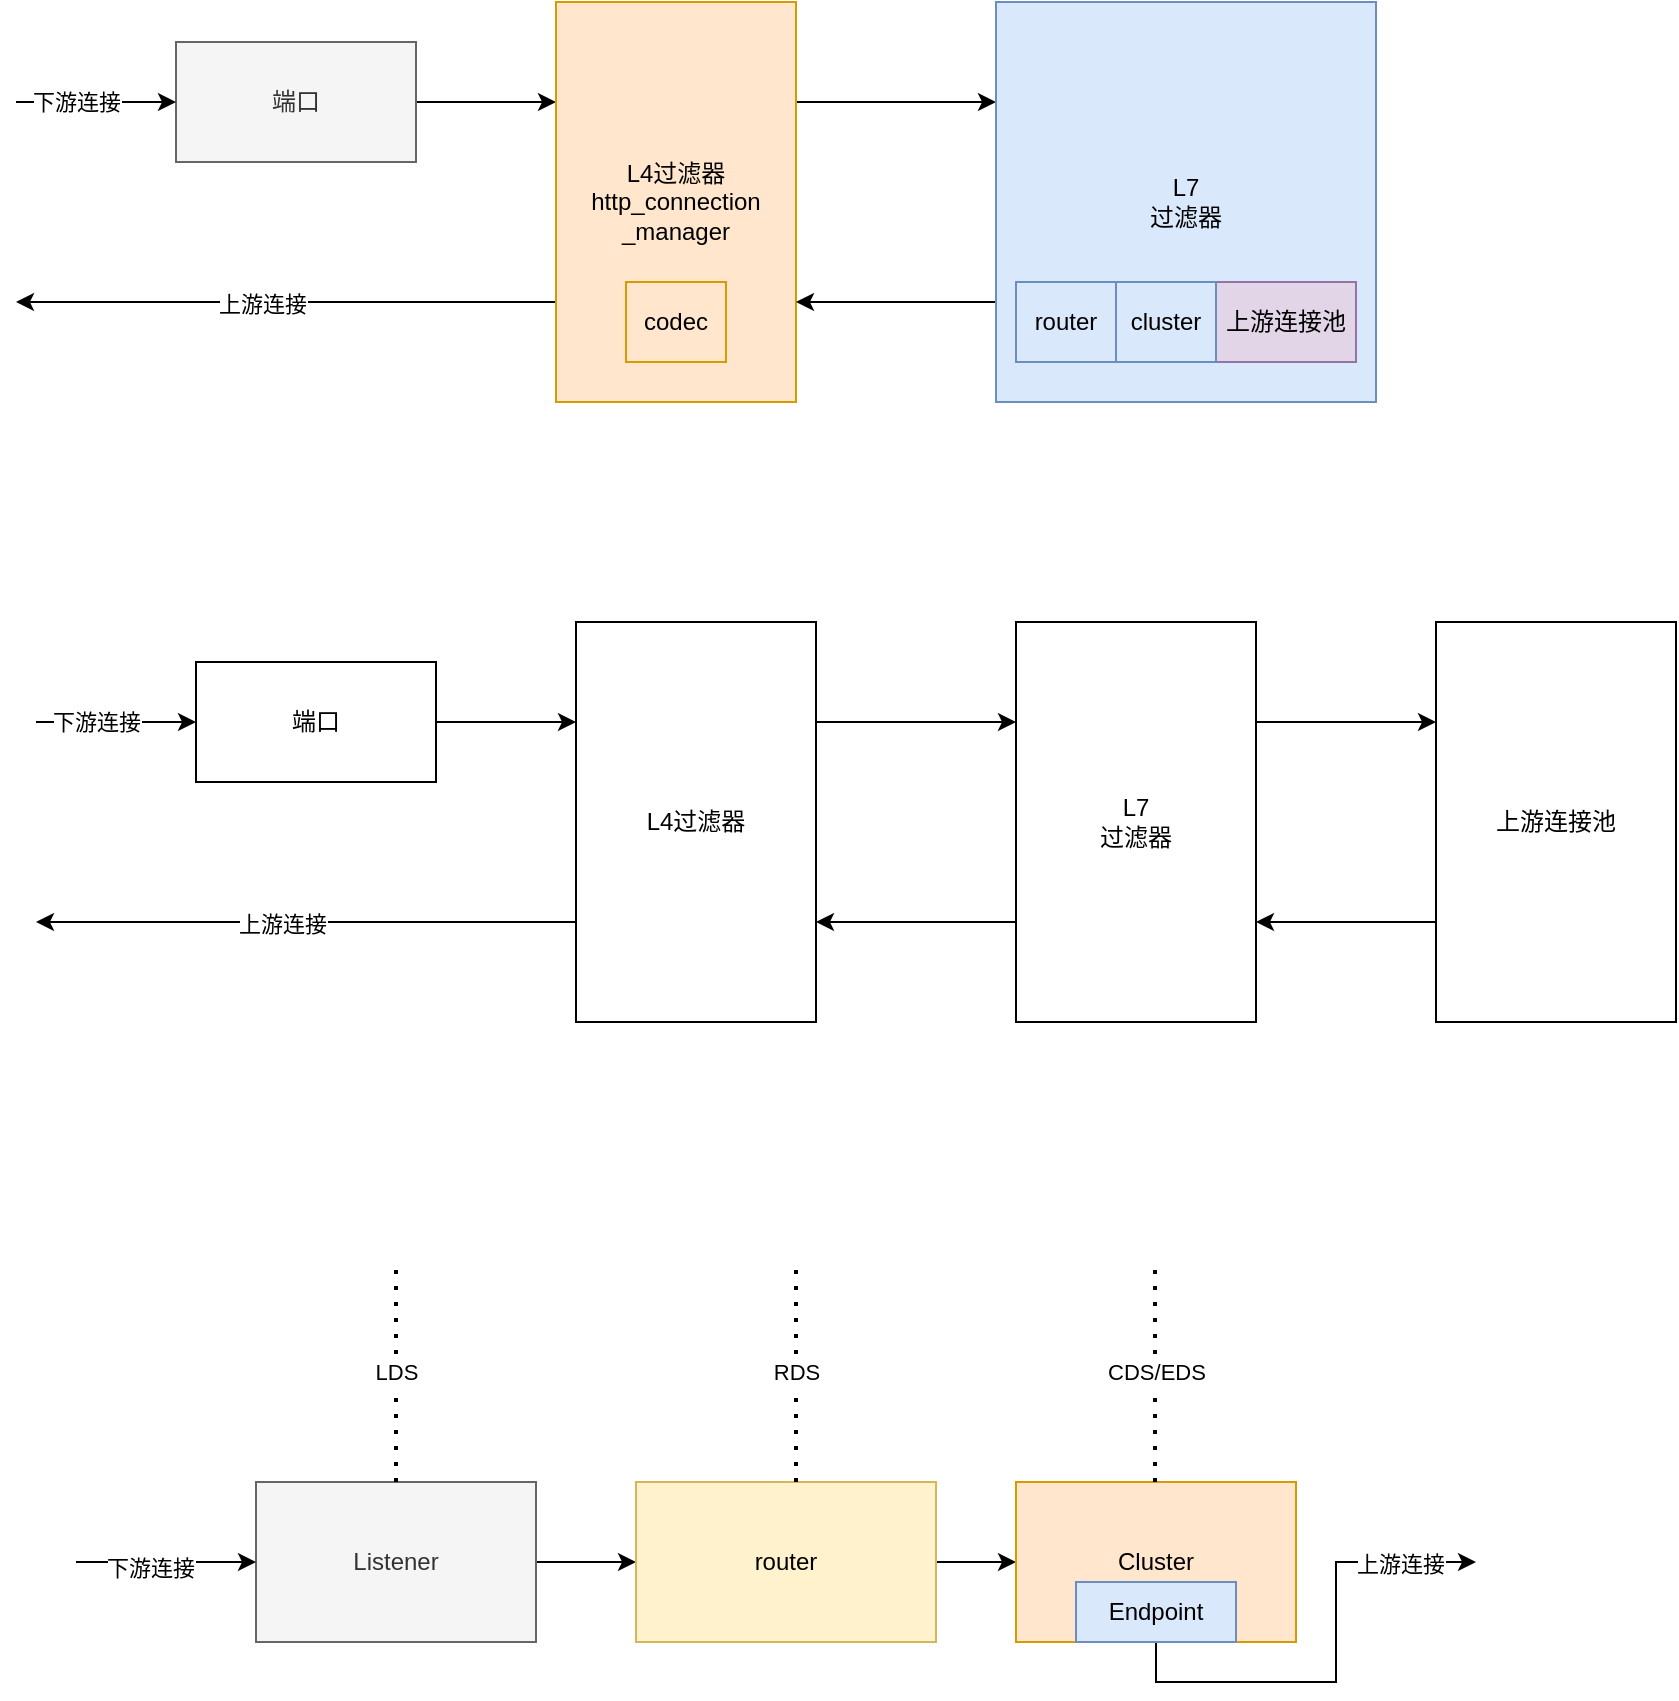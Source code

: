 <mxfile version="20.3.0" type="github">
  <diagram id="sRO21ygwKzqqYOBUr5n5" name="第 1 页">
    <mxGraphModel dx="2893" dy="1153" grid="1" gridSize="10" guides="1" tooltips="1" connect="1" arrows="1" fold="1" page="1" pageScale="1" pageWidth="827" pageHeight="1169" math="0" shadow="0">
      <root>
        <mxCell id="0" />
        <mxCell id="1" parent="0" />
        <mxCell id="dreWkVH8_gjgvt2EBjUj-6" style="edgeStyle=orthogonalEdgeStyle;rounded=0;orthogonalLoop=1;jettySize=auto;html=1;exitX=1;exitY=0.5;exitDx=0;exitDy=0;entryX=0;entryY=0.25;entryDx=0;entryDy=0;" edge="1" parent="1" source="dreWkVH8_gjgvt2EBjUj-2" target="dreWkVH8_gjgvt2EBjUj-3">
          <mxGeometry relative="1" as="geometry" />
        </mxCell>
        <mxCell id="dreWkVH8_gjgvt2EBjUj-2" value="端口" style="rounded=0;whiteSpace=wrap;html=1;" vertex="1" parent="1">
          <mxGeometry x="20" y="340" width="120" height="60" as="geometry" />
        </mxCell>
        <mxCell id="dreWkVH8_gjgvt2EBjUj-7" style="edgeStyle=orthogonalEdgeStyle;rounded=0;orthogonalLoop=1;jettySize=auto;html=1;exitX=1;exitY=0.25;exitDx=0;exitDy=0;entryX=0;entryY=0.25;entryDx=0;entryDy=0;" edge="1" parent="1" source="dreWkVH8_gjgvt2EBjUj-3" target="dreWkVH8_gjgvt2EBjUj-4">
          <mxGeometry relative="1" as="geometry" />
        </mxCell>
        <mxCell id="dreWkVH8_gjgvt2EBjUj-11" style="edgeStyle=orthogonalEdgeStyle;rounded=0;orthogonalLoop=1;jettySize=auto;html=1;exitX=0;exitY=0.75;exitDx=0;exitDy=0;" edge="1" parent="1" source="dreWkVH8_gjgvt2EBjUj-3">
          <mxGeometry relative="1" as="geometry">
            <mxPoint x="-60" y="470" as="targetPoint" />
          </mxGeometry>
        </mxCell>
        <mxCell id="dreWkVH8_gjgvt2EBjUj-14" value="上游连接" style="edgeLabel;html=1;align=center;verticalAlign=middle;resizable=0;points=[];" vertex="1" connectable="0" parent="dreWkVH8_gjgvt2EBjUj-11">
          <mxGeometry x="0.089" relative="1" as="geometry">
            <mxPoint as="offset" />
          </mxGeometry>
        </mxCell>
        <mxCell id="dreWkVH8_gjgvt2EBjUj-3" value="L4过滤器" style="rounded=0;whiteSpace=wrap;html=1;" vertex="1" parent="1">
          <mxGeometry x="210" y="320" width="120" height="200" as="geometry" />
        </mxCell>
        <mxCell id="dreWkVH8_gjgvt2EBjUj-8" style="edgeStyle=orthogonalEdgeStyle;rounded=0;orthogonalLoop=1;jettySize=auto;html=1;exitX=1;exitY=0.25;exitDx=0;exitDy=0;entryX=0;entryY=0.25;entryDx=0;entryDy=0;" edge="1" parent="1" source="dreWkVH8_gjgvt2EBjUj-4" target="dreWkVH8_gjgvt2EBjUj-5">
          <mxGeometry relative="1" as="geometry" />
        </mxCell>
        <mxCell id="dreWkVH8_gjgvt2EBjUj-10" style="edgeStyle=orthogonalEdgeStyle;rounded=0;orthogonalLoop=1;jettySize=auto;html=1;exitX=0;exitY=0.75;exitDx=0;exitDy=0;entryX=1;entryY=0.75;entryDx=0;entryDy=0;" edge="1" parent="1" source="dreWkVH8_gjgvt2EBjUj-4" target="dreWkVH8_gjgvt2EBjUj-3">
          <mxGeometry relative="1" as="geometry" />
        </mxCell>
        <mxCell id="dreWkVH8_gjgvt2EBjUj-4" value="L7&lt;span style=&quot;color: rgba(0, 0, 0, 0); font-family: monospace; font-size: 0px; text-align: start;&quot;&gt;%3CmxGraphModel%3E%3Croot%3E%3CmxCell%20id%3D%220%22%2F%3E%3CmxCell%20id%3D%221%22%20parent%3D%220%22%2F%3E%3CmxCell%20id%3D%222%22%20value%3D%22L4%E8%BF%87%E6%BB%A4%E5%99%A8%22%20style%3D%22rounded%3D0%3BwhiteSpace%3Dwrap%3Bhtml%3D1%3B%22%20vertex%3D%221%22%20parent%3D%221%22%3E%3CmxGeometry%20x%3D%22210%22%20y%3D%22320%22%20width%3D%22120%22%20height%3D%22200%22%20as%3D%22geometry%22%2F%3E%3C%2FmxCell%3E%3C%2Froot%3E%3C%2FmxGraphModel%3E&lt;/span&gt;&lt;br&gt;过滤器" style="rounded=0;whiteSpace=wrap;html=1;" vertex="1" parent="1">
          <mxGeometry x="430" y="320" width="120" height="200" as="geometry" />
        </mxCell>
        <mxCell id="dreWkVH8_gjgvt2EBjUj-9" style="edgeStyle=orthogonalEdgeStyle;rounded=0;orthogonalLoop=1;jettySize=auto;html=1;exitX=0;exitY=0.75;exitDx=0;exitDy=0;entryX=1;entryY=0.75;entryDx=0;entryDy=0;" edge="1" parent="1" source="dreWkVH8_gjgvt2EBjUj-5" target="dreWkVH8_gjgvt2EBjUj-4">
          <mxGeometry relative="1" as="geometry" />
        </mxCell>
        <mxCell id="dreWkVH8_gjgvt2EBjUj-5" value="上游连接池" style="rounded=0;whiteSpace=wrap;html=1;" vertex="1" parent="1">
          <mxGeometry x="640" y="320" width="120" height="200" as="geometry" />
        </mxCell>
        <mxCell id="dreWkVH8_gjgvt2EBjUj-12" value="" style="endArrow=classic;html=1;rounded=0;entryX=0;entryY=0.5;entryDx=0;entryDy=0;" edge="1" parent="1" target="dreWkVH8_gjgvt2EBjUj-2">
          <mxGeometry width="50" height="50" relative="1" as="geometry">
            <mxPoint x="-60" y="370" as="sourcePoint" />
            <mxPoint x="-210" y="330" as="targetPoint" />
          </mxGeometry>
        </mxCell>
        <mxCell id="dreWkVH8_gjgvt2EBjUj-13" value="下游连接" style="edgeLabel;html=1;align=center;verticalAlign=middle;resizable=0;points=[];" vertex="1" connectable="0" parent="dreWkVH8_gjgvt2EBjUj-12">
          <mxGeometry x="-0.25" y="-2" relative="1" as="geometry">
            <mxPoint y="-2" as="offset" />
          </mxGeometry>
        </mxCell>
        <mxCell id="dreWkVH8_gjgvt2EBjUj-25" style="edgeStyle=orthogonalEdgeStyle;rounded=0;orthogonalLoop=1;jettySize=auto;html=1;exitX=1;exitY=0.5;exitDx=0;exitDy=0;entryX=0;entryY=0.5;entryDx=0;entryDy=0;" edge="1" parent="1" source="dreWkVH8_gjgvt2EBjUj-20" target="dreWkVH8_gjgvt2EBjUj-21">
          <mxGeometry relative="1" as="geometry" />
        </mxCell>
        <mxCell id="dreWkVH8_gjgvt2EBjUj-20" value="Listener" style="rounded=0;whiteSpace=wrap;html=1;fillColor=#f5f5f5;fontColor=#333333;strokeColor=#666666;" vertex="1" parent="1">
          <mxGeometry x="50" y="750" width="140" height="80" as="geometry" />
        </mxCell>
        <mxCell id="dreWkVH8_gjgvt2EBjUj-26" style="edgeStyle=orthogonalEdgeStyle;rounded=0;orthogonalLoop=1;jettySize=auto;html=1;exitX=1;exitY=0.5;exitDx=0;exitDy=0;entryX=0;entryY=0.5;entryDx=0;entryDy=0;" edge="1" parent="1" source="dreWkVH8_gjgvt2EBjUj-21" target="dreWkVH8_gjgvt2EBjUj-22">
          <mxGeometry relative="1" as="geometry" />
        </mxCell>
        <mxCell id="dreWkVH8_gjgvt2EBjUj-21" value="router" style="rounded=0;whiteSpace=wrap;html=1;fillColor=#fff2cc;strokeColor=#d6b656;" vertex="1" parent="1">
          <mxGeometry x="240" y="750" width="150" height="80" as="geometry" />
        </mxCell>
        <mxCell id="dreWkVH8_gjgvt2EBjUj-22" value="Cluster" style="rounded=0;whiteSpace=wrap;html=1;fillColor=#ffe6cc;strokeColor=#d79b00;" vertex="1" parent="1">
          <mxGeometry x="430" y="750" width="140" height="80" as="geometry" />
        </mxCell>
        <mxCell id="dreWkVH8_gjgvt2EBjUj-27" style="edgeStyle=orthogonalEdgeStyle;rounded=0;orthogonalLoop=1;jettySize=auto;html=1;exitX=0.5;exitY=1;exitDx=0;exitDy=0;" edge="1" parent="1" source="dreWkVH8_gjgvt2EBjUj-23">
          <mxGeometry relative="1" as="geometry">
            <mxPoint x="660" y="790" as="targetPoint" />
            <Array as="points">
              <mxPoint x="500" y="850" />
              <mxPoint x="590" y="850" />
              <mxPoint x="590" y="790" />
            </Array>
          </mxGeometry>
        </mxCell>
        <mxCell id="dreWkVH8_gjgvt2EBjUj-28" value="上游连接" style="edgeLabel;html=1;align=center;verticalAlign=middle;resizable=0;points=[];" vertex="1" connectable="0" parent="dreWkVH8_gjgvt2EBjUj-27">
          <mxGeometry x="0.683" y="-1" relative="1" as="geometry">
            <mxPoint as="offset" />
          </mxGeometry>
        </mxCell>
        <mxCell id="dreWkVH8_gjgvt2EBjUj-23" value="Endpoint" style="rounded=0;whiteSpace=wrap;html=1;fillColor=#dae8fc;strokeColor=#6c8ebf;" vertex="1" parent="1">
          <mxGeometry x="460" y="800" width="80" height="30" as="geometry" />
        </mxCell>
        <mxCell id="dreWkVH8_gjgvt2EBjUj-24" value="" style="endArrow=classic;html=1;rounded=0;entryX=0;entryY=0.5;entryDx=0;entryDy=0;" edge="1" parent="1" target="dreWkVH8_gjgvt2EBjUj-20">
          <mxGeometry width="50" height="50" relative="1" as="geometry">
            <mxPoint x="-40" y="790" as="sourcePoint" />
            <mxPoint x="-80" y="770" as="targetPoint" />
          </mxGeometry>
        </mxCell>
        <mxCell id="dreWkVH8_gjgvt2EBjUj-29" value="下游连接" style="edgeLabel;html=1;align=center;verticalAlign=middle;resizable=0;points=[];" vertex="1" connectable="0" parent="dreWkVH8_gjgvt2EBjUj-24">
          <mxGeometry x="-0.178" y="-3" relative="1" as="geometry">
            <mxPoint as="offset" />
          </mxGeometry>
        </mxCell>
        <mxCell id="dreWkVH8_gjgvt2EBjUj-30" value="LDS" style="endArrow=none;dashed=1;html=1;dashPattern=1 3;strokeWidth=2;rounded=0;exitX=0.5;exitY=0;exitDx=0;exitDy=0;" edge="1" parent="1" source="dreWkVH8_gjgvt2EBjUj-20">
          <mxGeometry width="50" height="50" relative="1" as="geometry">
            <mxPoint x="90" y="670" as="sourcePoint" />
            <mxPoint x="120" y="640" as="targetPoint" />
          </mxGeometry>
        </mxCell>
        <mxCell id="dreWkVH8_gjgvt2EBjUj-31" value="RDS" style="endArrow=none;dashed=1;html=1;dashPattern=1 3;strokeWidth=2;rounded=0;exitX=0.5;exitY=0;exitDx=0;exitDy=0;" edge="1" parent="1">
          <mxGeometry width="50" height="50" relative="1" as="geometry">
            <mxPoint x="320" y="750" as="sourcePoint" />
            <mxPoint x="320" y="640" as="targetPoint" />
          </mxGeometry>
        </mxCell>
        <mxCell id="dreWkVH8_gjgvt2EBjUj-32" value="CDS/EDS" style="endArrow=none;dashed=1;html=1;dashPattern=1 3;strokeWidth=2;rounded=0;exitX=0.5;exitY=0;exitDx=0;exitDy=0;" edge="1" parent="1">
          <mxGeometry width="50" height="50" relative="1" as="geometry">
            <mxPoint x="499.5" y="750" as="sourcePoint" />
            <mxPoint x="499.5" y="640" as="targetPoint" />
          </mxGeometry>
        </mxCell>
        <mxCell id="dreWkVH8_gjgvt2EBjUj-33" style="edgeStyle=orthogonalEdgeStyle;rounded=0;orthogonalLoop=1;jettySize=auto;html=1;exitX=1;exitY=0.5;exitDx=0;exitDy=0;entryX=0;entryY=0.25;entryDx=0;entryDy=0;" edge="1" parent="1" source="dreWkVH8_gjgvt2EBjUj-34" target="dreWkVH8_gjgvt2EBjUj-38">
          <mxGeometry relative="1" as="geometry" />
        </mxCell>
        <mxCell id="dreWkVH8_gjgvt2EBjUj-34" value="端口" style="rounded=0;whiteSpace=wrap;html=1;fillColor=#f5f5f5;fontColor=#333333;strokeColor=#666666;" vertex="1" parent="1">
          <mxGeometry x="10" y="30" width="120" height="60" as="geometry" />
        </mxCell>
        <mxCell id="dreWkVH8_gjgvt2EBjUj-35" style="edgeStyle=orthogonalEdgeStyle;rounded=0;orthogonalLoop=1;jettySize=auto;html=1;exitX=1;exitY=0.25;exitDx=0;exitDy=0;entryX=0;entryY=0.25;entryDx=0;entryDy=0;" edge="1" parent="1" source="dreWkVH8_gjgvt2EBjUj-38" target="dreWkVH8_gjgvt2EBjUj-41">
          <mxGeometry relative="1" as="geometry" />
        </mxCell>
        <mxCell id="dreWkVH8_gjgvt2EBjUj-36" style="edgeStyle=orthogonalEdgeStyle;rounded=0;orthogonalLoop=1;jettySize=auto;html=1;exitX=0;exitY=0.75;exitDx=0;exitDy=0;" edge="1" parent="1" source="dreWkVH8_gjgvt2EBjUj-38">
          <mxGeometry relative="1" as="geometry">
            <mxPoint x="-70" y="160" as="targetPoint" />
          </mxGeometry>
        </mxCell>
        <mxCell id="dreWkVH8_gjgvt2EBjUj-37" value="上游连接" style="edgeLabel;html=1;align=center;verticalAlign=middle;resizable=0;points=[];" vertex="1" connectable="0" parent="dreWkVH8_gjgvt2EBjUj-36">
          <mxGeometry x="0.089" relative="1" as="geometry">
            <mxPoint as="offset" />
          </mxGeometry>
        </mxCell>
        <mxCell id="dreWkVH8_gjgvt2EBjUj-38" value="L4过滤器&lt;br&gt;http_connection&lt;br&gt;_manager" style="rounded=0;whiteSpace=wrap;html=1;fillColor=#ffe6cc;strokeColor=#d79b00;" vertex="1" parent="1">
          <mxGeometry x="200" y="10" width="120" height="200" as="geometry" />
        </mxCell>
        <mxCell id="dreWkVH8_gjgvt2EBjUj-40" style="edgeStyle=orthogonalEdgeStyle;rounded=0;orthogonalLoop=1;jettySize=auto;html=1;exitX=0;exitY=0.75;exitDx=0;exitDy=0;entryX=1;entryY=0.75;entryDx=0;entryDy=0;" edge="1" parent="1" source="dreWkVH8_gjgvt2EBjUj-41" target="dreWkVH8_gjgvt2EBjUj-38">
          <mxGeometry relative="1" as="geometry" />
        </mxCell>
        <mxCell id="dreWkVH8_gjgvt2EBjUj-41" value="L7&lt;span style=&quot;color: rgba(0, 0, 0, 0); font-family: monospace; font-size: 0px; text-align: start;&quot;&gt;%3CmxGraphModel%3E%3Croot%3E%3CmxCell%20id%3D%220%22%2F%3E%3CmxCell%20id%3D%221%22%20parent%3D%220%22%2F%3E%3CmxCell%20id%3D%222%22%20value%3D%22L4%E8%BF%87%E6%BB%A4%E5%99%A8%22%20style%3D%22rounded%3D0%3BwhiteSpace%3Dwrap%3Bhtml%3D1%3B%22%20vertex%3D%221%22%20parent%3D%221%22%3E%3CmxGeometry%20x%3D%22210%22%20y%3D%22320%22%20width%3D%22120%22%20height%3D%22200%22%20as%3D%22geometry%22%2F%3E%3C%2FmxCell%3E%3C%2Froot%3E%3C%2FmxGraphModel%3E&lt;/span&gt;&lt;br&gt;过滤器" style="rounded=0;whiteSpace=wrap;html=1;fillColor=#dae8fc;strokeColor=#6c8ebf;" vertex="1" parent="1">
          <mxGeometry x="420" y="10" width="190" height="200" as="geometry" />
        </mxCell>
        <mxCell id="dreWkVH8_gjgvt2EBjUj-43" value="上游连接池" style="rounded=0;whiteSpace=wrap;html=1;fillColor=#e1d5e7;strokeColor=#9673a6;" vertex="1" parent="1">
          <mxGeometry x="530" y="150" width="70" height="40" as="geometry" />
        </mxCell>
        <mxCell id="dreWkVH8_gjgvt2EBjUj-44" value="" style="endArrow=classic;html=1;rounded=0;entryX=0;entryY=0.5;entryDx=0;entryDy=0;" edge="1" parent="1" target="dreWkVH8_gjgvt2EBjUj-34">
          <mxGeometry width="50" height="50" relative="1" as="geometry">
            <mxPoint x="-70" y="60" as="sourcePoint" />
            <mxPoint x="-220" y="20" as="targetPoint" />
          </mxGeometry>
        </mxCell>
        <mxCell id="dreWkVH8_gjgvt2EBjUj-45" value="下游连接" style="edgeLabel;html=1;align=center;verticalAlign=middle;resizable=0;points=[];" vertex="1" connectable="0" parent="dreWkVH8_gjgvt2EBjUj-44">
          <mxGeometry x="-0.25" y="-2" relative="1" as="geometry">
            <mxPoint y="-2" as="offset" />
          </mxGeometry>
        </mxCell>
        <mxCell id="dreWkVH8_gjgvt2EBjUj-46" value="codec" style="rounded=0;whiteSpace=wrap;html=1;fillColor=#ffe6cc;strokeColor=#d79b00;" vertex="1" parent="1">
          <mxGeometry x="235" y="150" width="50" height="40" as="geometry" />
        </mxCell>
        <mxCell id="dreWkVH8_gjgvt2EBjUj-47" value="router" style="rounded=0;whiteSpace=wrap;html=1;fillColor=#dae8fc;strokeColor=#6c8ebf;" vertex="1" parent="1">
          <mxGeometry x="430" y="150" width="50" height="40" as="geometry" />
        </mxCell>
        <mxCell id="dreWkVH8_gjgvt2EBjUj-48" value="cluster" style="rounded=0;whiteSpace=wrap;html=1;fillColor=#dae8fc;strokeColor=#6c8ebf;" vertex="1" parent="1">
          <mxGeometry x="480" y="150" width="50" height="40" as="geometry" />
        </mxCell>
      </root>
    </mxGraphModel>
  </diagram>
</mxfile>
